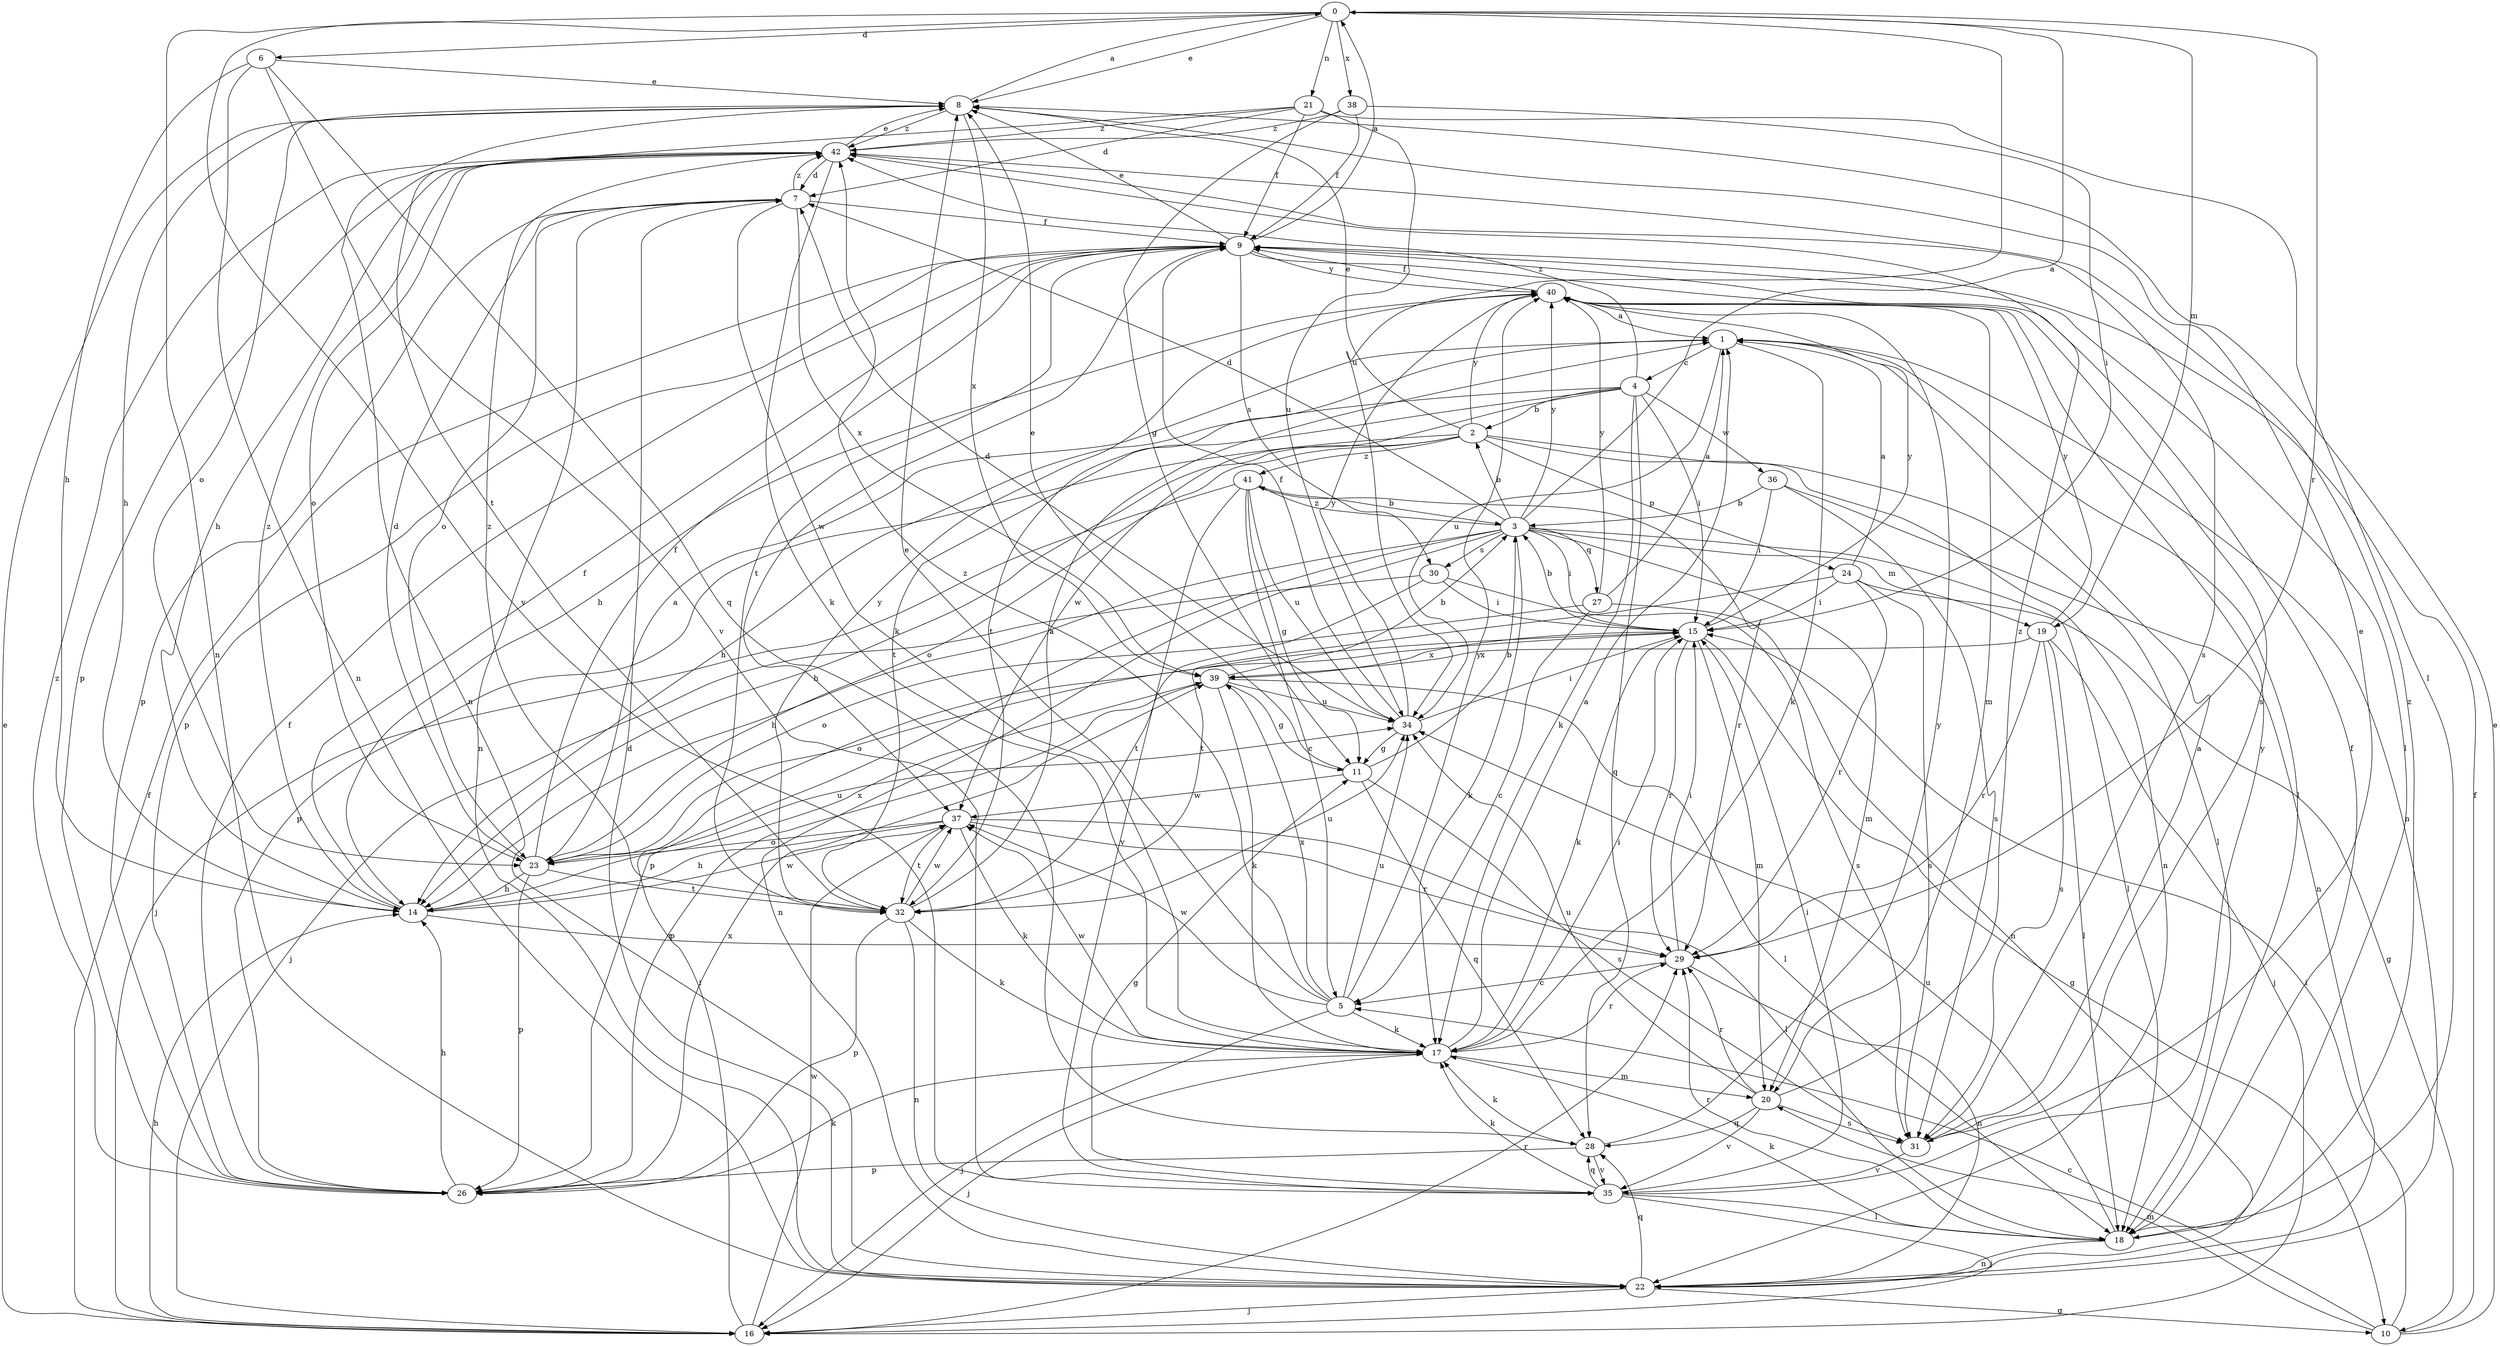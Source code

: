 strict digraph  {
0;
1;
2;
3;
4;
5;
6;
7;
8;
9;
10;
11;
14;
15;
16;
17;
18;
19;
20;
21;
22;
23;
24;
26;
27;
28;
29;
30;
31;
32;
34;
35;
36;
37;
38;
39;
40;
41;
42;
0 -> 6  [label=d];
0 -> 8  [label=e];
0 -> 19  [label=m];
0 -> 21  [label=n];
0 -> 22  [label=n];
0 -> 29  [label=r];
0 -> 34  [label=u];
0 -> 35  [label=v];
0 -> 38  [label=x];
1 -> 4  [label=c];
1 -> 17  [label=k];
1 -> 18  [label=l];
1 -> 22  [label=n];
1 -> 32  [label=t];
1 -> 34  [label=u];
2 -> 8  [label=e];
2 -> 14  [label=h];
2 -> 18  [label=l];
2 -> 22  [label=n];
2 -> 23  [label=o];
2 -> 24  [label=p];
2 -> 26  [label=p];
2 -> 40  [label=y];
2 -> 41  [label=z];
3 -> 0  [label=a];
3 -> 2  [label=b];
3 -> 7  [label=d];
3 -> 14  [label=h];
3 -> 15  [label=i];
3 -> 17  [label=k];
3 -> 18  [label=l];
3 -> 19  [label=m];
3 -> 20  [label=m];
3 -> 22  [label=n];
3 -> 26  [label=p];
3 -> 27  [label=q];
3 -> 30  [label=s];
3 -> 40  [label=y];
3 -> 41  [label=z];
4 -> 2  [label=b];
4 -> 14  [label=h];
4 -> 15  [label=i];
4 -> 17  [label=k];
4 -> 28  [label=q];
4 -> 32  [label=t];
4 -> 36  [label=w];
4 -> 37  [label=w];
4 -> 42  [label=z];
5 -> 8  [label=e];
5 -> 16  [label=j];
5 -> 17  [label=k];
5 -> 34  [label=u];
5 -> 37  [label=w];
5 -> 39  [label=x];
5 -> 40  [label=y];
5 -> 42  [label=z];
6 -> 8  [label=e];
6 -> 14  [label=h];
6 -> 22  [label=n];
6 -> 28  [label=q];
6 -> 35  [label=v];
7 -> 9  [label=f];
7 -> 17  [label=k];
7 -> 22  [label=n];
7 -> 23  [label=o];
7 -> 26  [label=p];
7 -> 39  [label=x];
7 -> 42  [label=z];
8 -> 0  [label=a];
8 -> 14  [label=h];
8 -> 22  [label=n];
8 -> 23  [label=o];
8 -> 39  [label=x];
8 -> 42  [label=z];
9 -> 0  [label=a];
9 -> 8  [label=e];
9 -> 18  [label=l];
9 -> 26  [label=p];
9 -> 30  [label=s];
9 -> 31  [label=s];
9 -> 32  [label=t];
9 -> 37  [label=w];
9 -> 40  [label=y];
10 -> 5  [label=c];
10 -> 8  [label=e];
10 -> 9  [label=f];
10 -> 15  [label=i];
10 -> 20  [label=m];
11 -> 3  [label=b];
11 -> 8  [label=e];
11 -> 28  [label=q];
11 -> 31  [label=s];
11 -> 37  [label=w];
14 -> 9  [label=f];
14 -> 29  [label=r];
14 -> 37  [label=w];
14 -> 39  [label=x];
14 -> 42  [label=z];
15 -> 3  [label=b];
15 -> 10  [label=g];
15 -> 17  [label=k];
15 -> 20  [label=m];
15 -> 23  [label=o];
15 -> 29  [label=r];
15 -> 39  [label=x];
15 -> 40  [label=y];
16 -> 8  [label=e];
16 -> 9  [label=f];
16 -> 14  [label=h];
16 -> 15  [label=i];
16 -> 29  [label=r];
16 -> 37  [label=w];
17 -> 1  [label=a];
17 -> 15  [label=i];
17 -> 16  [label=j];
17 -> 20  [label=m];
17 -> 29  [label=r];
17 -> 37  [label=w];
18 -> 9  [label=f];
18 -> 17  [label=k];
18 -> 22  [label=n];
18 -> 29  [label=r];
18 -> 34  [label=u];
18 -> 42  [label=z];
19 -> 16  [label=j];
19 -> 18  [label=l];
19 -> 29  [label=r];
19 -> 31  [label=s];
19 -> 39  [label=x];
19 -> 40  [label=y];
20 -> 28  [label=q];
20 -> 29  [label=r];
20 -> 31  [label=s];
20 -> 34  [label=u];
20 -> 35  [label=v];
20 -> 42  [label=z];
21 -> 7  [label=d];
21 -> 9  [label=f];
21 -> 18  [label=l];
21 -> 32  [label=t];
21 -> 34  [label=u];
21 -> 42  [label=z];
22 -> 7  [label=d];
22 -> 10  [label=g];
22 -> 16  [label=j];
22 -> 28  [label=q];
23 -> 1  [label=a];
23 -> 7  [label=d];
23 -> 9  [label=f];
23 -> 14  [label=h];
23 -> 26  [label=p];
23 -> 32  [label=t];
23 -> 34  [label=u];
24 -> 1  [label=a];
24 -> 10  [label=g];
24 -> 15  [label=i];
24 -> 29  [label=r];
24 -> 31  [label=s];
24 -> 32  [label=t];
26 -> 9  [label=f];
26 -> 14  [label=h];
26 -> 17  [label=k];
26 -> 39  [label=x];
26 -> 42  [label=z];
27 -> 1  [label=a];
27 -> 5  [label=c];
27 -> 22  [label=n];
27 -> 23  [label=o];
27 -> 40  [label=y];
28 -> 17  [label=k];
28 -> 26  [label=p];
28 -> 35  [label=v];
28 -> 40  [label=y];
29 -> 5  [label=c];
29 -> 15  [label=i];
29 -> 22  [label=n];
30 -> 15  [label=i];
30 -> 16  [label=j];
30 -> 31  [label=s];
30 -> 32  [label=t];
31 -> 1  [label=a];
31 -> 8  [label=e];
31 -> 35  [label=v];
32 -> 1  [label=a];
32 -> 17  [label=k];
32 -> 22  [label=n];
32 -> 26  [label=p];
32 -> 34  [label=u];
32 -> 37  [label=w];
32 -> 40  [label=y];
32 -> 42  [label=z];
34 -> 7  [label=d];
34 -> 9  [label=f];
34 -> 11  [label=g];
34 -> 15  [label=i];
34 -> 40  [label=y];
35 -> 11  [label=g];
35 -> 15  [label=i];
35 -> 16  [label=j];
35 -> 17  [label=k];
35 -> 18  [label=l];
35 -> 28  [label=q];
35 -> 40  [label=y];
36 -> 3  [label=b];
36 -> 15  [label=i];
36 -> 22  [label=n];
36 -> 31  [label=s];
37 -> 14  [label=h];
37 -> 17  [label=k];
37 -> 18  [label=l];
37 -> 23  [label=o];
37 -> 29  [label=r];
37 -> 32  [label=t];
38 -> 9  [label=f];
38 -> 11  [label=g];
38 -> 15  [label=i];
38 -> 42  [label=z];
39 -> 3  [label=b];
39 -> 11  [label=g];
39 -> 17  [label=k];
39 -> 18  [label=l];
39 -> 26  [label=p];
39 -> 34  [label=u];
40 -> 1  [label=a];
40 -> 9  [label=f];
40 -> 14  [label=h];
40 -> 20  [label=m];
41 -> 3  [label=b];
41 -> 5  [label=c];
41 -> 11  [label=g];
41 -> 16  [label=j];
41 -> 29  [label=r];
41 -> 34  [label=u];
41 -> 35  [label=v];
42 -> 7  [label=d];
42 -> 8  [label=e];
42 -> 14  [label=h];
42 -> 17  [label=k];
42 -> 23  [label=o];
42 -> 26  [label=p];
42 -> 31  [label=s];
}
